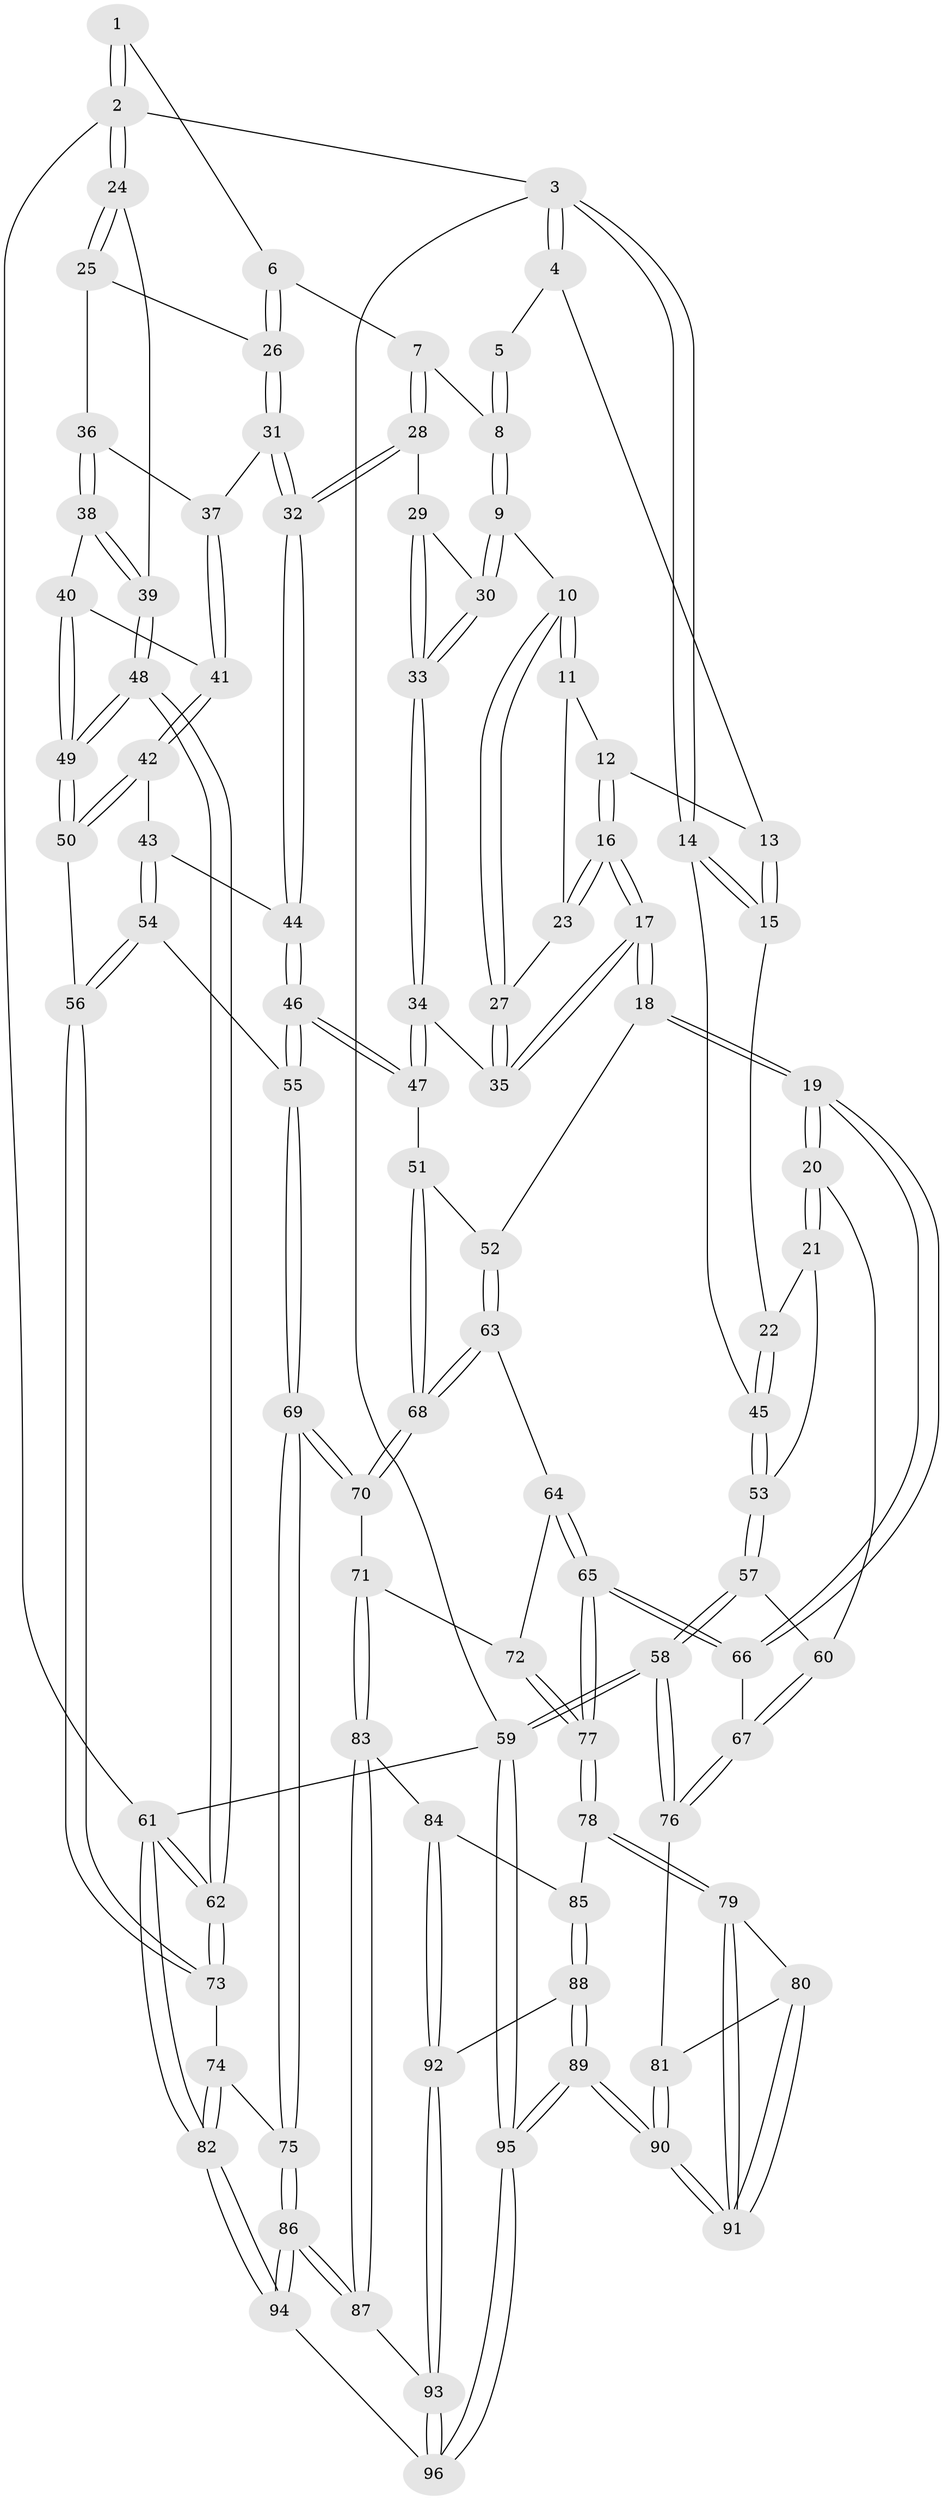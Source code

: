 // Generated by graph-tools (version 1.1) at 2025/02/03/09/25 05:02:11]
// undirected, 96 vertices, 237 edges
graph export_dot {
graph [start="1"]
  node [color=gray90,style=filled];
  1 [pos="+0.8315056918315209+0"];
  2 [pos="+1+0"];
  3 [pos="+0+0"];
  4 [pos="+0.39941050065654804+0"];
  5 [pos="+0.4549894062555898+0"];
  6 [pos="+0.7875471380390713+0.15061416632558836"];
  7 [pos="+0.664507699776767+0.2077351600933083"];
  8 [pos="+0.6346749124644265+0.2059094289911079"];
  9 [pos="+0.5795928767756722+0.251110976530436"];
  10 [pos="+0.577111237148649+0.2515936679337112"];
  11 [pos="+0.46457953070371594+0.21950890505923487"];
  12 [pos="+0.3955862583507625+0.1431961098865779"];
  13 [pos="+0.3566600068872664+0.08151956727432932"];
  14 [pos="+0+0"];
  15 [pos="+0.25469427433649927+0.1921765242876847"];
  16 [pos="+0.38896917380268875+0.3798168112943659"];
  17 [pos="+0.3793117456870369+0.408604299441726"];
  18 [pos="+0.2715216773879679+0.4531779551930948"];
  19 [pos="+0.26223950522573813+0.4515884569023957"];
  20 [pos="+0.2620208196441025+0.4514764406703436"];
  21 [pos="+0.24300658444249013+0.3851945635119076"];
  22 [pos="+0.23246190843594894+0.32315386668276785"];
  23 [pos="+0.45392692763742204+0.2668126046163342"];
  24 [pos="+1+0.09659252159871339"];
  25 [pos="+0.8839916845209197+0.2410639259122124"];
  26 [pos="+0.8683101987142241+0.236978734533216"];
  27 [pos="+0.5096479415575138+0.3287624970517953"];
  28 [pos="+0.7203428654909488+0.3788604020768814"];
  29 [pos="+0.6767294915031504+0.37298875157550576"];
  30 [pos="+0.59812710837207+0.3328692148069563"];
  31 [pos="+0.7890997741253546+0.3551003259549331"];
  32 [pos="+0.7497256473099193+0.40739663592782294"];
  33 [pos="+0.557524633018593+0.4186545438032542"];
  34 [pos="+0.5378850892810246+0.4415221542697698"];
  35 [pos="+0.47000638928770777+0.40845202700328503"];
  36 [pos="+0.9137009459776285+0.31618147407883207"];
  37 [pos="+0.8985460220998928+0.3770429924765415"];
  38 [pos="+0.9868142069790451+0.3732883230017334"];
  39 [pos="+1+0.3409396956219442"];
  40 [pos="+0.9302134472565854+0.452911619685541"];
  41 [pos="+0.8892005126322052+0.45096512768271113"];
  42 [pos="+0.8529175530047679+0.4665070998572366"];
  43 [pos="+0.8443016286084032+0.4661069578186826"];
  44 [pos="+0.7525828843821802+0.4252258516144699"];
  45 [pos="+0+0.09985352945967693"];
  46 [pos="+0.6499988355107342+0.5489391456481222"];
  47 [pos="+0.6028438859701414+0.5433465979989694"];
  48 [pos="+1+0.6337114767522835"];
  49 [pos="+1+0.628407852785717"];
  50 [pos="+0.94234964779677+0.6427652310322225"];
  51 [pos="+0.5725292096715454+0.5670647039775487"];
  52 [pos="+0.3101315620643542+0.4976996799280356"];
  53 [pos="+0+0.22677906981050402"];
  54 [pos="+0.790695198664113+0.6655498702015186"];
  55 [pos="+0.7071735433449636+0.627833523922281"];
  56 [pos="+0.823459002287456+0.6933412103993887"];
  57 [pos="+0+0.5022760752671258"];
  58 [pos="+0+0.7553113235581161"];
  59 [pos="+0+1"];
  60 [pos="+0.14932759904356804+0.4914981319407864"];
  61 [pos="+1+1"];
  62 [pos="+1+1"];
  63 [pos="+0.4170953823230183+0.6700986200331249"];
  64 [pos="+0.4065395401029002+0.6797721890042474"];
  65 [pos="+0.282479580928978+0.772040424636244"];
  66 [pos="+0.2312820781874734+0.7347964311303133"];
  67 [pos="+0.11745646719846216+0.7374612625759607"];
  68 [pos="+0.479764739064765+0.6814283572382615"];
  69 [pos="+0.5891540025418632+0.7963506824500697"];
  70 [pos="+0.5179228402416055+0.7468637852908327"];
  71 [pos="+0.4265658800078718+0.8400854786974901"];
  72 [pos="+0.40751543161372006+0.83193654113878"];
  73 [pos="+0.8214848140800576+0.7204461192614726"];
  74 [pos="+0.8041465388527111+0.7747675905240067"];
  75 [pos="+0.6115622088389148+0.843545903959951"];
  76 [pos="+0+0.7996926791842044"];
  77 [pos="+0.28996479678128056+0.8104209866457229"];
  78 [pos="+0.2841340307212215+0.8357488011131662"];
  79 [pos="+0.2825176458232844+0.837345955318588"];
  80 [pos="+0.1656612188647463+0.8518284325008549"];
  81 [pos="+0.0015323777278241284+0.8061734574760003"];
  82 [pos="+0.9610877585955767+1"];
  83 [pos="+0.43951542903568463+0.8934750837322564"];
  84 [pos="+0.33346291944178275+0.8910277056013871"];
  85 [pos="+0.295826793702096+0.8513558756240491"];
  86 [pos="+0.604876223048441+0.9399543086340905"];
  87 [pos="+0.4443682433450608+0.9012303634061135"];
  88 [pos="+0.30480704522590757+0.9727992499224845"];
  89 [pos="+0.197168503531527+1"];
  90 [pos="+0.16582190658689053+1"];
  91 [pos="+0.20994349206054427+0.9528117810853031"];
  92 [pos="+0.3450497003526939+0.9221809891074354"];
  93 [pos="+0.3954175524496102+0.9680033372625049"];
  94 [pos="+0.6929021182138607+1"];
  95 [pos="+0.20203105586852696+1"];
  96 [pos="+0.37557624368353787+1"];
  1 -- 2;
  1 -- 2;
  1 -- 6;
  2 -- 3;
  2 -- 24;
  2 -- 24;
  2 -- 61;
  3 -- 4;
  3 -- 4;
  3 -- 14;
  3 -- 14;
  3 -- 59;
  4 -- 5;
  4 -- 13;
  5 -- 8;
  5 -- 8;
  6 -- 7;
  6 -- 26;
  6 -- 26;
  7 -- 8;
  7 -- 28;
  7 -- 28;
  8 -- 9;
  8 -- 9;
  9 -- 10;
  9 -- 30;
  9 -- 30;
  10 -- 11;
  10 -- 11;
  10 -- 27;
  10 -- 27;
  11 -- 12;
  11 -- 23;
  12 -- 13;
  12 -- 16;
  12 -- 16;
  13 -- 15;
  13 -- 15;
  14 -- 15;
  14 -- 15;
  14 -- 45;
  15 -- 22;
  16 -- 17;
  16 -- 17;
  16 -- 23;
  16 -- 23;
  17 -- 18;
  17 -- 18;
  17 -- 35;
  17 -- 35;
  18 -- 19;
  18 -- 19;
  18 -- 52;
  19 -- 20;
  19 -- 20;
  19 -- 66;
  19 -- 66;
  20 -- 21;
  20 -- 21;
  20 -- 60;
  21 -- 22;
  21 -- 53;
  22 -- 45;
  22 -- 45;
  23 -- 27;
  24 -- 25;
  24 -- 25;
  24 -- 39;
  25 -- 26;
  25 -- 36;
  26 -- 31;
  26 -- 31;
  27 -- 35;
  27 -- 35;
  28 -- 29;
  28 -- 32;
  28 -- 32;
  29 -- 30;
  29 -- 33;
  29 -- 33;
  30 -- 33;
  30 -- 33;
  31 -- 32;
  31 -- 32;
  31 -- 37;
  32 -- 44;
  32 -- 44;
  33 -- 34;
  33 -- 34;
  34 -- 35;
  34 -- 47;
  34 -- 47;
  36 -- 37;
  36 -- 38;
  36 -- 38;
  37 -- 41;
  37 -- 41;
  38 -- 39;
  38 -- 39;
  38 -- 40;
  39 -- 48;
  39 -- 48;
  40 -- 41;
  40 -- 49;
  40 -- 49;
  41 -- 42;
  41 -- 42;
  42 -- 43;
  42 -- 50;
  42 -- 50;
  43 -- 44;
  43 -- 54;
  43 -- 54;
  44 -- 46;
  44 -- 46;
  45 -- 53;
  45 -- 53;
  46 -- 47;
  46 -- 47;
  46 -- 55;
  46 -- 55;
  47 -- 51;
  48 -- 49;
  48 -- 49;
  48 -- 62;
  48 -- 62;
  49 -- 50;
  49 -- 50;
  50 -- 56;
  51 -- 52;
  51 -- 68;
  51 -- 68;
  52 -- 63;
  52 -- 63;
  53 -- 57;
  53 -- 57;
  54 -- 55;
  54 -- 56;
  54 -- 56;
  55 -- 69;
  55 -- 69;
  56 -- 73;
  56 -- 73;
  57 -- 58;
  57 -- 58;
  57 -- 60;
  58 -- 59;
  58 -- 59;
  58 -- 76;
  58 -- 76;
  59 -- 95;
  59 -- 95;
  59 -- 61;
  60 -- 67;
  60 -- 67;
  61 -- 62;
  61 -- 62;
  61 -- 82;
  61 -- 82;
  62 -- 73;
  62 -- 73;
  63 -- 64;
  63 -- 68;
  63 -- 68;
  64 -- 65;
  64 -- 65;
  64 -- 72;
  65 -- 66;
  65 -- 66;
  65 -- 77;
  65 -- 77;
  66 -- 67;
  67 -- 76;
  67 -- 76;
  68 -- 70;
  68 -- 70;
  69 -- 70;
  69 -- 70;
  69 -- 75;
  69 -- 75;
  70 -- 71;
  71 -- 72;
  71 -- 83;
  71 -- 83;
  72 -- 77;
  72 -- 77;
  73 -- 74;
  74 -- 75;
  74 -- 82;
  74 -- 82;
  75 -- 86;
  75 -- 86;
  76 -- 81;
  77 -- 78;
  77 -- 78;
  78 -- 79;
  78 -- 79;
  78 -- 85;
  79 -- 80;
  79 -- 91;
  79 -- 91;
  80 -- 81;
  80 -- 91;
  80 -- 91;
  81 -- 90;
  81 -- 90;
  82 -- 94;
  82 -- 94;
  83 -- 84;
  83 -- 87;
  83 -- 87;
  84 -- 85;
  84 -- 92;
  84 -- 92;
  85 -- 88;
  85 -- 88;
  86 -- 87;
  86 -- 87;
  86 -- 94;
  86 -- 94;
  87 -- 93;
  88 -- 89;
  88 -- 89;
  88 -- 92;
  89 -- 90;
  89 -- 90;
  89 -- 95;
  89 -- 95;
  90 -- 91;
  90 -- 91;
  92 -- 93;
  92 -- 93;
  93 -- 96;
  93 -- 96;
  94 -- 96;
  95 -- 96;
  95 -- 96;
}
